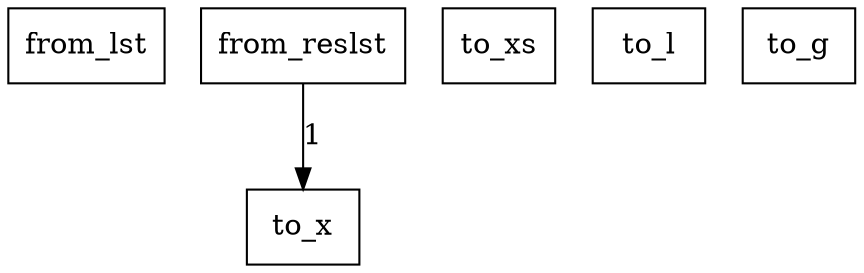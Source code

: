 digraph {
    graph [rankdir=TB
          ,bgcolor=transparent];
    node [shape=box
         ,fillcolor=white
         ,style=filled];
    0 [label=<from_lst>];
    1 [label=<from_reslst>];
    2 [label=<to_x>];
    3 [label=<to_xs>];
    4 [label=<to_l>];
    5 [label=<to_g>];
    1 -> 2 [label=1];
}